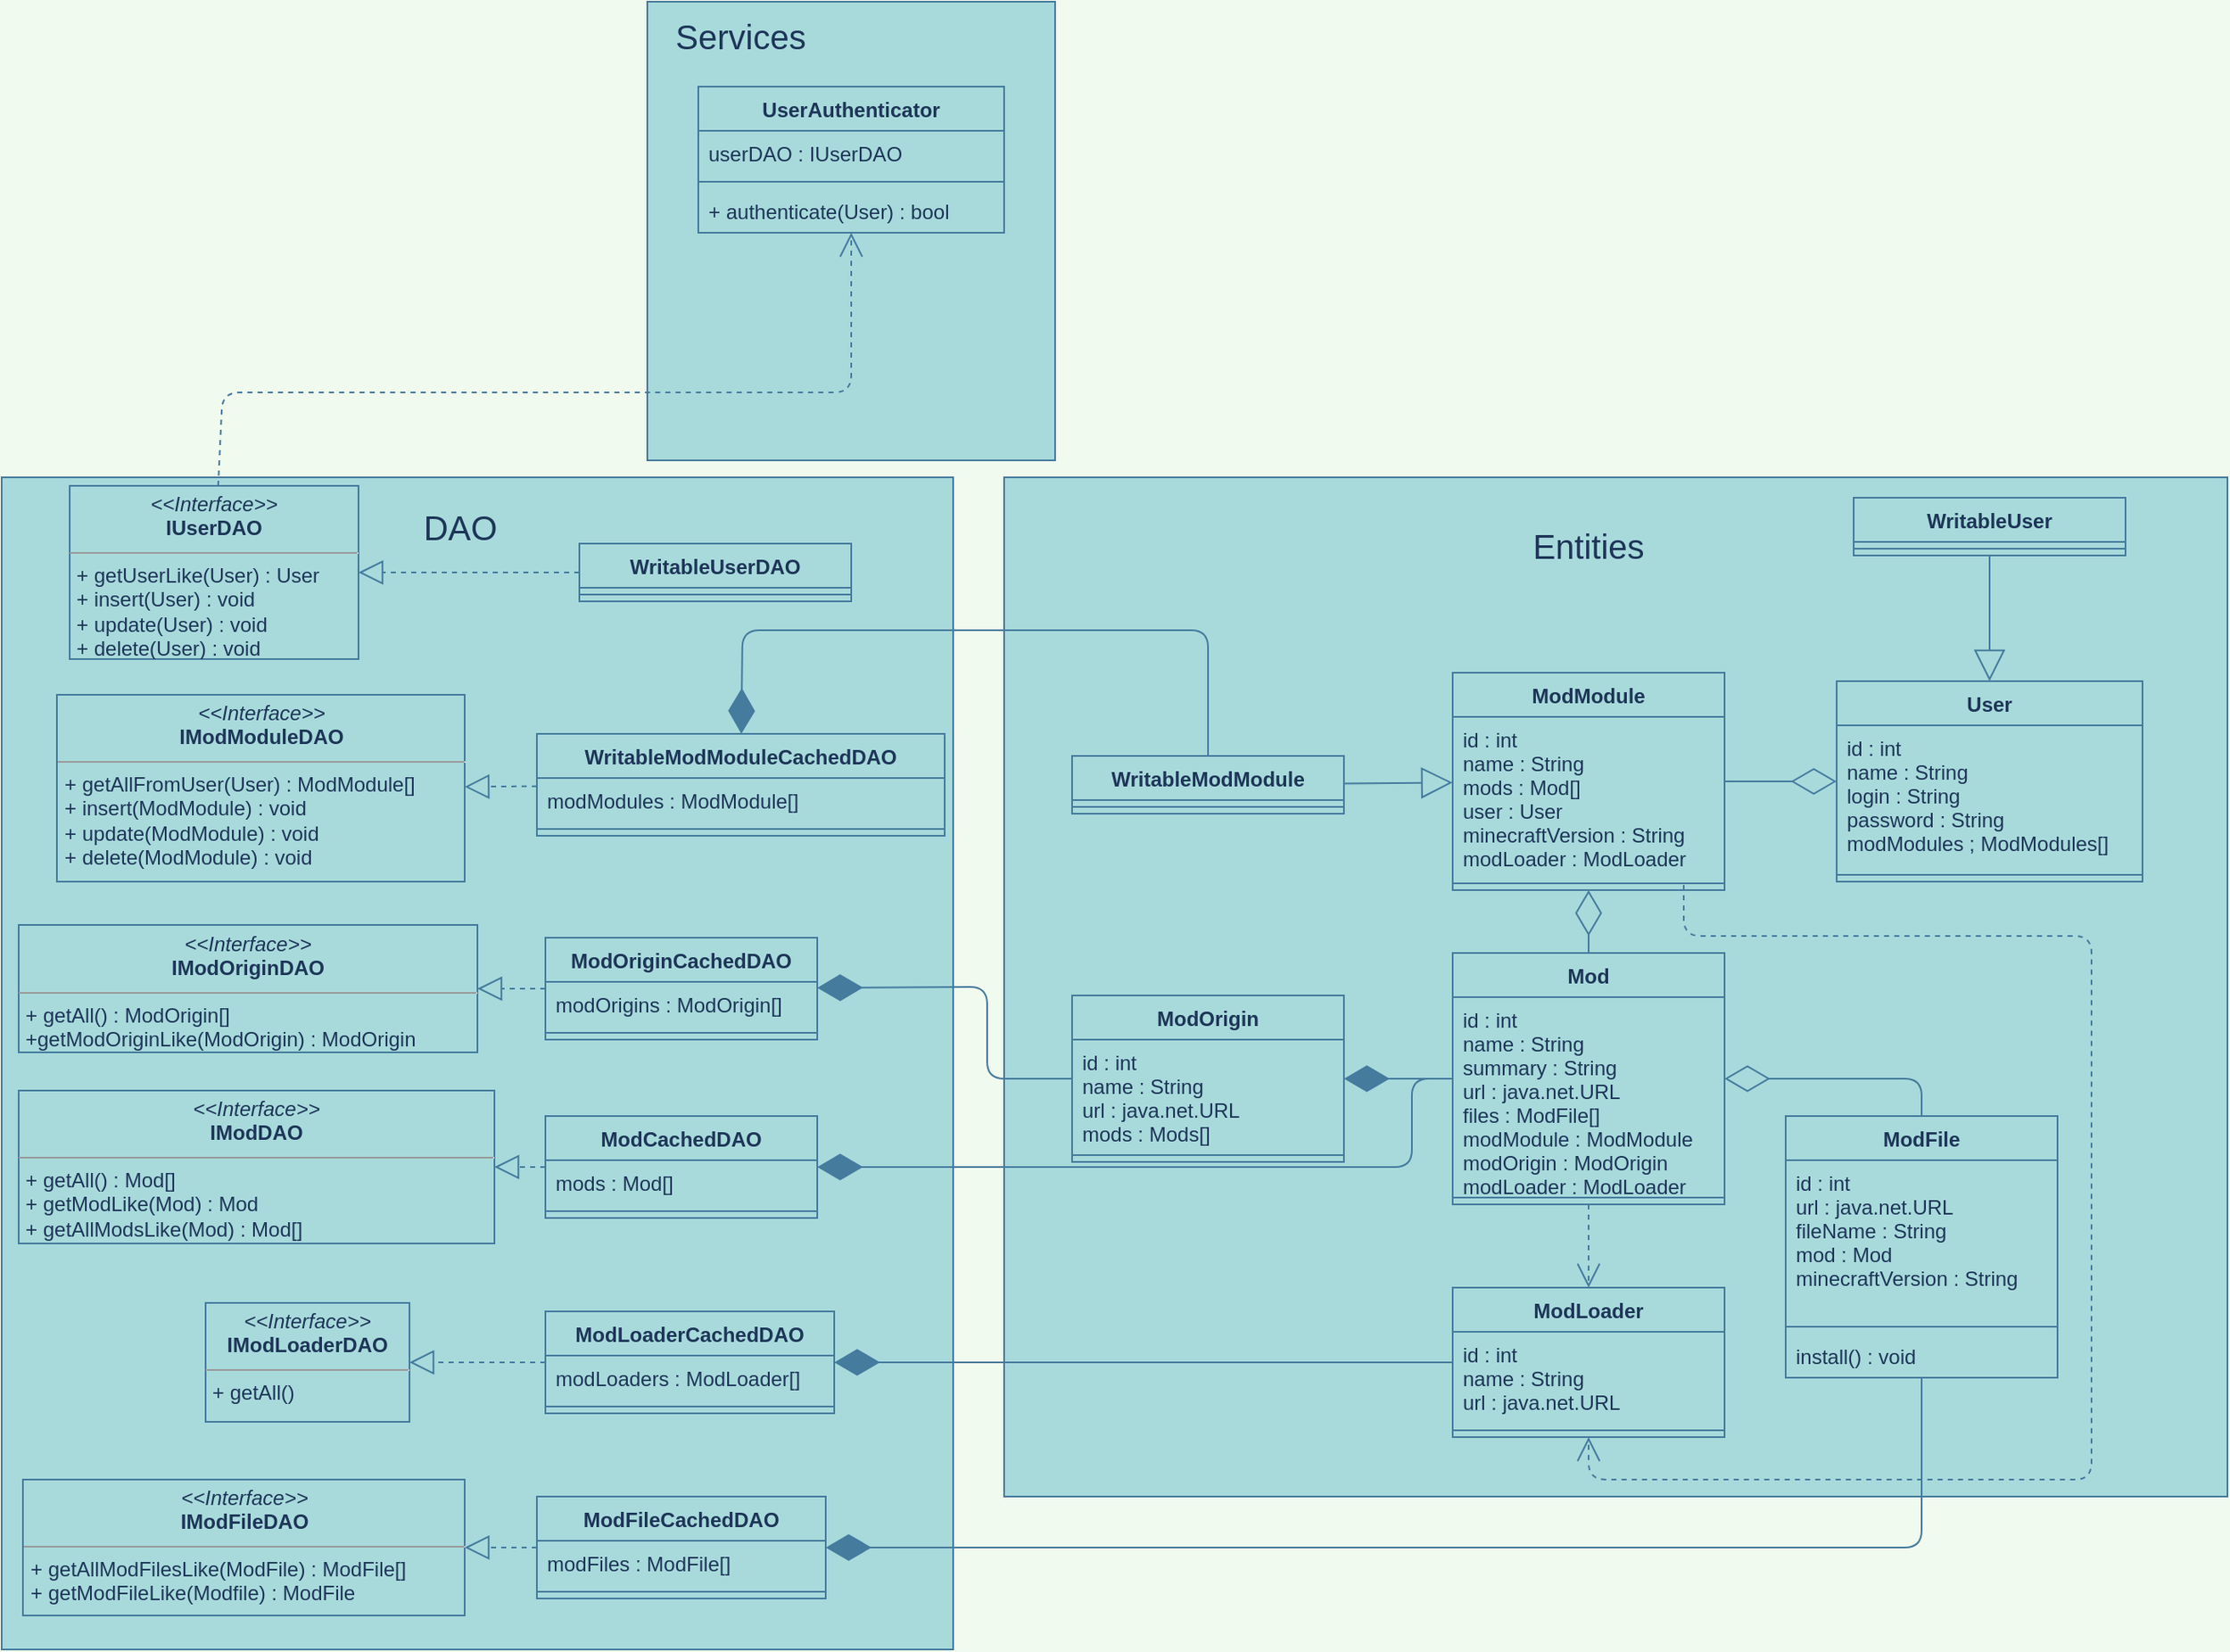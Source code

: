 <mxfile>
    <diagram id="C5RBs43oDa-KdzZeNtuy" name="Page-1">
        <mxGraphModel dx="672" dy="404" grid="1" gridSize="10" guides="1" tooltips="1" connect="1" arrows="1" fold="1" page="1" pageScale="1" pageWidth="1169" pageHeight="1654" background="#F1FAEE" math="0" shadow="0">
            <root>
                <mxCell id="WIyWlLk6GJQsqaUBKTNV-0"/>
                <mxCell id="WIyWlLk6GJQsqaUBKTNV-1" parent="WIyWlLk6GJQsqaUBKTNV-0"/>
                <mxCell id="xDDm10RkWFlWATZiak6k-32" value="" style="rounded=0;whiteSpace=wrap;html=1;sketch=0;fontSize=20;fontColor=#1D3557;strokeColor=#457B9D;fillColor=#A8DADC;" parent="WIyWlLk6GJQsqaUBKTNV-1" vertex="1">
                    <mxGeometry x="30" y="290" width="560" height="690" as="geometry"/>
                </mxCell>
                <mxCell id="xDDm10RkWFlWATZiak6k-29" value="" style="rounded=0;whiteSpace=wrap;html=1;sketch=0;fontColor=#1D3557;strokeColor=#457B9D;fillColor=#A8DADC;" parent="WIyWlLk6GJQsqaUBKTNV-1" vertex="1">
                    <mxGeometry x="620" y="290" width="720" height="600" as="geometry"/>
                </mxCell>
                <mxCell id="xDDm10RkWFlWATZiak6k-27" value="" style="rounded=0;whiteSpace=wrap;html=1;sketch=0;fontColor=#1D3557;strokeColor=#457B9D;fillColor=#A8DADC;" parent="WIyWlLk6GJQsqaUBKTNV-1" vertex="1">
                    <mxGeometry x="410" y="10" width="240" height="270" as="geometry"/>
                </mxCell>
                <mxCell id="Msy2JWlyMKsxeZaqXj0N-0" value="User" style="swimlane;fontStyle=1;align=center;verticalAlign=top;childLayout=stackLayout;horizontal=1;startSize=26;horizontalStack=0;resizeParent=1;resizeParentMax=0;resizeLast=0;collapsible=1;marginBottom=0;fillColor=#A8DADC;strokeColor=#457B9D;fontColor=#1D3557;" parent="WIyWlLk6GJQsqaUBKTNV-1" vertex="1">
                    <mxGeometry x="1110" y="410" width="180" height="118" as="geometry">
                        <mxRectangle x="374" y="390" width="80" height="26" as="alternateBounds"/>
                    </mxGeometry>
                </mxCell>
                <mxCell id="Msy2JWlyMKsxeZaqXj0N-1" value="id : int&#10;name : String&#10;login : String&#10;password : String&#10;modModules ; ModModules[]" style="text;strokeColor=none;fillColor=none;align=left;verticalAlign=top;spacingLeft=4;spacingRight=4;overflow=hidden;rotatable=0;points=[[0,0.5],[1,0.5]];portConstraint=eastwest;fontColor=#1D3557;" parent="Msy2JWlyMKsxeZaqXj0N-0" vertex="1">
                    <mxGeometry y="26" width="180" height="84" as="geometry"/>
                </mxCell>
                <mxCell id="Msy2JWlyMKsxeZaqXj0N-2" value="" style="line;strokeWidth=1;fillColor=none;align=left;verticalAlign=middle;spacingTop=-1;spacingLeft=3;spacingRight=3;rotatable=0;labelPosition=right;points=[];portConstraint=eastwest;strokeColor=#457B9D;fontColor=#1D3557;labelBackgroundColor=#F1FAEE;" parent="Msy2JWlyMKsxeZaqXj0N-0" vertex="1">
                    <mxGeometry y="110" width="180" height="8" as="geometry"/>
                </mxCell>
                <mxCell id="Msy2JWlyMKsxeZaqXj0N-4" value="Mod" style="swimlane;fontStyle=1;align=center;verticalAlign=top;childLayout=stackLayout;horizontal=1;startSize=26;horizontalStack=0;resizeParent=1;resizeParentMax=0;resizeLast=0;collapsible=1;marginBottom=0;fillColor=#A8DADC;strokeColor=#457B9D;fontColor=#1D3557;" parent="WIyWlLk6GJQsqaUBKTNV-1" vertex="1">
                    <mxGeometry x="884" y="570" width="160" height="148" as="geometry"/>
                </mxCell>
                <mxCell id="Msy2JWlyMKsxeZaqXj0N-5" value="id : int&#10;name : String&#10;summary : String&#10;url : java.net.URL&#10;files : ModFile[]&#10;modModule : ModModule&#10;modOrigin : ModOrigin&#10;modLoader : ModLoader" style="text;strokeColor=none;fillColor=none;align=left;verticalAlign=top;spacingLeft=4;spacingRight=4;overflow=hidden;rotatable=0;points=[[0,0.5],[1,0.5]];portConstraint=eastwest;fontColor=#1D3557;" parent="Msy2JWlyMKsxeZaqXj0N-4" vertex="1">
                    <mxGeometry y="26" width="160" height="114" as="geometry"/>
                </mxCell>
                <mxCell id="Msy2JWlyMKsxeZaqXj0N-6" value="" style="line;strokeWidth=1;fillColor=none;align=left;verticalAlign=middle;spacingTop=-1;spacingLeft=3;spacingRight=3;rotatable=0;labelPosition=right;points=[];portConstraint=eastwest;strokeColor=#457B9D;fontColor=#1D3557;labelBackgroundColor=#F1FAEE;" parent="Msy2JWlyMKsxeZaqXj0N-4" vertex="1">
                    <mxGeometry y="140" width="160" height="8" as="geometry"/>
                </mxCell>
                <mxCell id="Msy2JWlyMKsxeZaqXj0N-8" value="ModModule" style="swimlane;fontStyle=1;align=center;verticalAlign=top;childLayout=stackLayout;horizontal=1;startSize=26;horizontalStack=0;resizeParent=1;resizeParentMax=0;resizeLast=0;collapsible=1;marginBottom=0;fillColor=#A8DADC;strokeColor=#457B9D;fontColor=#1D3557;" parent="WIyWlLk6GJQsqaUBKTNV-1" vertex="1">
                    <mxGeometry x="884" y="405" width="160" height="128" as="geometry"/>
                </mxCell>
                <mxCell id="Msy2JWlyMKsxeZaqXj0N-9" value="id : int&#10;name : String&#10;mods : Mod[]&#10;user : User&#10;minecraftVersion : String&#10;modLoader : ModLoader" style="text;strokeColor=none;fillColor=none;align=left;verticalAlign=top;spacingLeft=4;spacingRight=4;overflow=hidden;rotatable=0;points=[[0,0.5],[1,0.5]];portConstraint=eastwest;fontColor=#1D3557;" parent="Msy2JWlyMKsxeZaqXj0N-8" vertex="1">
                    <mxGeometry y="26" width="160" height="94" as="geometry"/>
                </mxCell>
                <mxCell id="Msy2JWlyMKsxeZaqXj0N-10" value="" style="line;strokeWidth=1;fillColor=none;align=left;verticalAlign=middle;spacingTop=-1;spacingLeft=3;spacingRight=3;rotatable=0;labelPosition=right;points=[];portConstraint=eastwest;strokeColor=#457B9D;fontColor=#1D3557;labelBackgroundColor=#F1FAEE;" parent="Msy2JWlyMKsxeZaqXj0N-8" vertex="1">
                    <mxGeometry y="120" width="160" height="8" as="geometry"/>
                </mxCell>
                <mxCell id="Msy2JWlyMKsxeZaqXj0N-16" value="" style="endArrow=diamondThin;endFill=0;endSize=24;html=1;strokeColor=#457B9D;fontColor=#1D3557;labelBackgroundColor=#F1FAEE;" parent="WIyWlLk6GJQsqaUBKTNV-1" source="Msy2JWlyMKsxeZaqXj0N-4" target="Msy2JWlyMKsxeZaqXj0N-8" edge="1">
                    <mxGeometry width="160" relative="1" as="geometry">
                        <mxPoint x="950" y="635" as="sourcePoint"/>
                        <mxPoint x="1110" y="635" as="targetPoint"/>
                    </mxGeometry>
                </mxCell>
                <mxCell id="Msy2JWlyMKsxeZaqXj0N-17" value="WritableUserDAO" style="swimlane;fontStyle=1;align=center;verticalAlign=top;childLayout=stackLayout;horizontal=1;startSize=26;horizontalStack=0;resizeParent=1;resizeParentMax=0;resizeLast=0;collapsible=1;marginBottom=0;fillColor=#A8DADC;strokeColor=#457B9D;fontColor=#1D3557;" parent="WIyWlLk6GJQsqaUBKTNV-1" vertex="1">
                    <mxGeometry x="370" y="329" width="160" height="34" as="geometry"/>
                </mxCell>
                <mxCell id="Msy2JWlyMKsxeZaqXj0N-19" value="" style="line;strokeWidth=1;fillColor=none;align=left;verticalAlign=middle;spacingTop=-1;spacingLeft=3;spacingRight=3;rotatable=0;labelPosition=right;points=[];portConstraint=eastwest;strokeColor=#457B9D;fontColor=#1D3557;labelBackgroundColor=#F1FAEE;" parent="Msy2JWlyMKsxeZaqXj0N-17" vertex="1">
                    <mxGeometry y="26" width="160" height="8" as="geometry"/>
                </mxCell>
                <mxCell id="Msy2JWlyMKsxeZaqXj0N-21" value="ModCachedDAO" style="swimlane;fontStyle=1;align=center;verticalAlign=top;childLayout=stackLayout;horizontal=1;startSize=26;horizontalStack=0;resizeParent=1;resizeParentMax=0;resizeLast=0;collapsible=1;marginBottom=0;fillColor=#A8DADC;strokeColor=#457B9D;fontColor=#1D3557;" parent="WIyWlLk6GJQsqaUBKTNV-1" vertex="1">
                    <mxGeometry x="350" y="666" width="160" height="60" as="geometry"/>
                </mxCell>
                <mxCell id="Msy2JWlyMKsxeZaqXj0N-22" value="mods : Mod[]" style="text;strokeColor=none;fillColor=none;align=left;verticalAlign=top;spacingLeft=4;spacingRight=4;overflow=hidden;rotatable=0;points=[[0,0.5],[1,0.5]];portConstraint=eastwest;fontColor=#1D3557;" parent="Msy2JWlyMKsxeZaqXj0N-21" vertex="1">
                    <mxGeometry y="26" width="160" height="26" as="geometry"/>
                </mxCell>
                <mxCell id="Msy2JWlyMKsxeZaqXj0N-23" value="" style="line;strokeWidth=1;fillColor=none;align=left;verticalAlign=middle;spacingTop=-1;spacingLeft=3;spacingRight=3;rotatable=0;labelPosition=right;points=[];portConstraint=eastwest;strokeColor=#457B9D;fontColor=#1D3557;labelBackgroundColor=#F1FAEE;" parent="Msy2JWlyMKsxeZaqXj0N-21" vertex="1">
                    <mxGeometry y="52" width="160" height="8" as="geometry"/>
                </mxCell>
                <mxCell id="Msy2JWlyMKsxeZaqXj0N-25" value="ModOriginCachedDAO" style="swimlane;fontStyle=1;align=center;verticalAlign=top;childLayout=stackLayout;horizontal=1;startSize=26;horizontalStack=0;resizeParent=1;resizeParentMax=0;resizeLast=0;collapsible=1;marginBottom=0;fillColor=#A8DADC;strokeColor=#457B9D;fontColor=#1D3557;" parent="WIyWlLk6GJQsqaUBKTNV-1" vertex="1">
                    <mxGeometry x="350" y="561" width="160" height="60" as="geometry"/>
                </mxCell>
                <mxCell id="Msy2JWlyMKsxeZaqXj0N-26" value="modOrigins : ModOrigin[]" style="text;strokeColor=none;fillColor=none;align=left;verticalAlign=top;spacingLeft=4;spacingRight=4;overflow=hidden;rotatable=0;points=[[0,0.5],[1,0.5]];portConstraint=eastwest;fontColor=#1D3557;" parent="Msy2JWlyMKsxeZaqXj0N-25" vertex="1">
                    <mxGeometry y="26" width="160" height="26" as="geometry"/>
                </mxCell>
                <mxCell id="Msy2JWlyMKsxeZaqXj0N-27" value="" style="line;strokeWidth=1;fillColor=none;align=left;verticalAlign=middle;spacingTop=-1;spacingLeft=3;spacingRight=3;rotatable=0;labelPosition=right;points=[];portConstraint=eastwest;strokeColor=#457B9D;fontColor=#1D3557;labelBackgroundColor=#F1FAEE;" parent="Msy2JWlyMKsxeZaqXj0N-25" vertex="1">
                    <mxGeometry y="52" width="160" height="8" as="geometry"/>
                </mxCell>
                <mxCell id="Msy2JWlyMKsxeZaqXj0N-29" value="WritableModModuleCachedDAO" style="swimlane;fontStyle=1;align=center;verticalAlign=top;childLayout=stackLayout;horizontal=1;startSize=26;horizontalStack=0;resizeParent=1;resizeParentMax=0;resizeLast=0;collapsible=1;marginBottom=0;fillColor=#A8DADC;strokeColor=#457B9D;fontColor=#1D3557;" parent="WIyWlLk6GJQsqaUBKTNV-1" vertex="1">
                    <mxGeometry x="345" y="441" width="240" height="60" as="geometry"/>
                </mxCell>
                <mxCell id="Msy2JWlyMKsxeZaqXj0N-30" value="modModules : ModModule[]" style="text;strokeColor=none;fillColor=none;align=left;verticalAlign=top;spacingLeft=4;spacingRight=4;overflow=hidden;rotatable=0;points=[[0,0.5],[1,0.5]];portConstraint=eastwest;fontColor=#1D3557;" parent="Msy2JWlyMKsxeZaqXj0N-29" vertex="1">
                    <mxGeometry y="26" width="240" height="26" as="geometry"/>
                </mxCell>
                <mxCell id="Msy2JWlyMKsxeZaqXj0N-31" value="" style="line;strokeWidth=1;fillColor=none;align=left;verticalAlign=middle;spacingTop=-1;spacingLeft=3;spacingRight=3;rotatable=0;labelPosition=right;points=[];portConstraint=eastwest;strokeColor=#457B9D;fontColor=#1D3557;labelBackgroundColor=#F1FAEE;" parent="Msy2JWlyMKsxeZaqXj0N-29" vertex="1">
                    <mxGeometry y="52" width="240" height="8" as="geometry"/>
                </mxCell>
                <mxCell id="Msy2JWlyMKsxeZaqXj0N-63" value="&lt;p style=&quot;margin: 0px ; margin-top: 4px ; text-align: center&quot;&gt;&lt;i&gt;&amp;lt;&amp;lt;Interface&amp;gt;&amp;gt;&lt;/i&gt;&lt;br&gt;&lt;b&gt;IModDAO&lt;/b&gt;&lt;/p&gt;&lt;hr size=&quot;1&quot;&gt;&lt;p style=&quot;margin: 0px ; margin-left: 4px&quot;&gt;&lt;/p&gt;&lt;p style=&quot;margin: 0px ; margin-left: 4px&quot;&gt;+ getAll() : Mod[]&lt;/p&gt;&lt;p style=&quot;margin: 0px ; margin-left: 4px&quot;&gt;+ getModLike(Mod) : Mod&lt;/p&gt;&lt;p style=&quot;margin: 0px ; margin-left: 4px&quot;&gt;+ getAllModsLike(Mod) : Mod[]&lt;/p&gt;" style="verticalAlign=top;align=left;overflow=fill;fontSize=12;fontFamily=Helvetica;html=1;fillColor=#A8DADC;strokeColor=#457B9D;fontColor=#1D3557;" parent="WIyWlLk6GJQsqaUBKTNV-1" vertex="1">
                    <mxGeometry x="40" y="651" width="280" height="90" as="geometry"/>
                </mxCell>
                <mxCell id="Msy2JWlyMKsxeZaqXj0N-65" value="&lt;p style=&quot;margin: 0px ; margin-top: 4px ; text-align: center&quot;&gt;&lt;i&gt;&amp;lt;&amp;lt;Interface&amp;gt;&amp;gt;&lt;/i&gt;&lt;br&gt;&lt;b&gt;IModOriginDAO&lt;/b&gt;&lt;/p&gt;&lt;hr size=&quot;1&quot;&gt;&lt;p style=&quot;margin: 0px ; margin-left: 4px&quot;&gt;+ getAll() : ModOrigin[]&lt;/p&gt;&lt;p style=&quot;margin: 0px ; margin-left: 4px&quot;&gt;+getModOriginLike(ModOrigin) : ModOrigin&lt;/p&gt;" style="verticalAlign=top;align=left;overflow=fill;fontSize=12;fontFamily=Helvetica;html=1;fillColor=#A8DADC;strokeColor=#457B9D;fontColor=#1D3557;" parent="WIyWlLk6GJQsqaUBKTNV-1" vertex="1">
                    <mxGeometry x="40" y="553.5" width="270" height="75" as="geometry"/>
                </mxCell>
                <mxCell id="Msy2JWlyMKsxeZaqXj0N-66" value="&lt;p style=&quot;margin: 0px ; margin-top: 4px ; text-align: center&quot;&gt;&lt;i&gt;&amp;lt;&amp;lt;Interface&amp;gt;&amp;gt;&lt;/i&gt;&lt;br&gt;&lt;b&gt;IUserDAO&lt;/b&gt;&lt;/p&gt;&lt;hr size=&quot;1&quot;&gt;&lt;p style=&quot;margin: 0px ; margin-left: 4px&quot;&gt;&lt;span&gt;+ getUserLike(User) : User&lt;/span&gt;&lt;br&gt;&lt;/p&gt;&lt;p style=&quot;margin: 0px ; margin-left: 4px&quot;&gt;+ insert(User) : void&lt;span&gt;&lt;br&gt;&lt;/span&gt;&lt;/p&gt;&lt;p style=&quot;margin: 0px ; margin-left: 4px&quot;&gt;+ update(User) : void&lt;/p&gt;&lt;p style=&quot;margin: 0px ; margin-left: 4px&quot;&gt;+ delete(User) : void&lt;/p&gt;" style="verticalAlign=top;align=left;overflow=fill;fontSize=12;fontFamily=Helvetica;html=1;fillColor=#A8DADC;strokeColor=#457B9D;fontColor=#1D3557;" parent="WIyWlLk6GJQsqaUBKTNV-1" vertex="1">
                    <mxGeometry x="70" y="295" width="170" height="102" as="geometry"/>
                </mxCell>
                <mxCell id="Msy2JWlyMKsxeZaqXj0N-80" value="&lt;p style=&quot;margin: 0px ; margin-top: 4px ; text-align: center&quot;&gt;&lt;i&gt;&amp;lt;&amp;lt;Interface&amp;gt;&amp;gt;&lt;/i&gt;&lt;br&gt;&lt;b&gt;IModModuleDAO&lt;/b&gt;&lt;/p&gt;&lt;hr size=&quot;1&quot;&gt;&lt;p style=&quot;margin: 0px ; margin-left: 4px&quot;&gt;&lt;span&gt;+ getAllFromUser(User) : ModModule[]&lt;/span&gt;&lt;/p&gt;&lt;p style=&quot;margin: 0px ; margin-left: 4px&quot;&gt;&lt;span&gt;+ insert(ModModule) : void&lt;/span&gt;&lt;br&gt;&lt;/p&gt;&lt;p style=&quot;margin: 0px ; margin-left: 4px&quot;&gt;+ update(ModModule) : void&lt;/p&gt;&lt;p style=&quot;margin: 0px ; margin-left: 4px&quot;&gt;+ delete(ModModule) : void&lt;/p&gt;" style="verticalAlign=top;align=left;overflow=fill;fontSize=12;fontFamily=Helvetica;html=1;fillColor=#A8DADC;strokeColor=#457B9D;fontColor=#1D3557;" parent="WIyWlLk6GJQsqaUBKTNV-1" vertex="1">
                    <mxGeometry x="62.5" y="418" width="240" height="110" as="geometry"/>
                </mxCell>
                <mxCell id="Msy2JWlyMKsxeZaqXj0N-82" value="ModLoader" style="swimlane;fontStyle=1;align=center;verticalAlign=top;childLayout=stackLayout;horizontal=1;startSize=26;horizontalStack=0;resizeParent=1;resizeParentMax=0;resizeLast=0;collapsible=1;marginBottom=0;fillColor=#A8DADC;strokeColor=#457B9D;fontColor=#1D3557;" parent="WIyWlLk6GJQsqaUBKTNV-1" vertex="1">
                    <mxGeometry x="884" y="767" width="160" height="88" as="geometry"/>
                </mxCell>
                <mxCell id="Msy2JWlyMKsxeZaqXj0N-83" value="id : int&#10;name : String&#10;url : java.net.URL" style="text;strokeColor=none;fillColor=none;align=left;verticalAlign=top;spacingLeft=4;spacingRight=4;overflow=hidden;rotatable=0;points=[[0,0.5],[1,0.5]];portConstraint=eastwest;fontColor=#1D3557;" parent="Msy2JWlyMKsxeZaqXj0N-82" vertex="1">
                    <mxGeometry y="26" width="160" height="54" as="geometry"/>
                </mxCell>
                <mxCell id="Msy2JWlyMKsxeZaqXj0N-84" value="" style="line;strokeWidth=1;fillColor=none;align=left;verticalAlign=middle;spacingTop=-1;spacingLeft=3;spacingRight=3;rotatable=0;labelPosition=right;points=[];portConstraint=eastwest;strokeColor=#457B9D;fontColor=#1D3557;labelBackgroundColor=#F1FAEE;" parent="Msy2JWlyMKsxeZaqXj0N-82" vertex="1">
                    <mxGeometry y="80" width="160" height="8" as="geometry"/>
                </mxCell>
                <mxCell id="IGjnAmBnVTjMdXnASX4g-7" value="" style="endArrow=open;endSize=12;dashed=1;html=1;fontColor=#1D3557;strokeColor=#457B9D;fillColor=#A8DADC;labelBackgroundColor=#F1FAEE;" parent="WIyWlLk6GJQsqaUBKTNV-1" source="Msy2JWlyMKsxeZaqXj0N-4" target="Msy2JWlyMKsxeZaqXj0N-82" edge="1">
                    <mxGeometry width="160" relative="1" as="geometry">
                        <mxPoint x="970" y="633" as="sourcePoint"/>
                        <mxPoint x="1130" y="633" as="targetPoint"/>
                        <Array as="points">
                            <mxPoint x="964" y="743"/>
                        </Array>
                    </mxGeometry>
                </mxCell>
                <mxCell id="IGjnAmBnVTjMdXnASX4g-13" value="WritableModModule" style="swimlane;fontStyle=1;align=center;verticalAlign=top;childLayout=stackLayout;horizontal=1;startSize=26;horizontalStack=0;resizeParent=1;resizeParentMax=0;resizeLast=0;collapsible=1;marginBottom=0;rounded=0;sketch=0;fontColor=#1D3557;strokeColor=#457B9D;fillColor=#A8DADC;" parent="WIyWlLk6GJQsqaUBKTNV-1" vertex="1">
                    <mxGeometry x="660" y="454" width="160" height="34" as="geometry"/>
                </mxCell>
                <mxCell id="IGjnAmBnVTjMdXnASX4g-15" value="" style="line;strokeWidth=1;fillColor=none;align=left;verticalAlign=middle;spacingTop=-1;spacingLeft=3;spacingRight=3;rotatable=0;labelPosition=right;points=[];portConstraint=eastwest;strokeColor=#457B9D;fontColor=#1D3557;labelBackgroundColor=#F1FAEE;" parent="IGjnAmBnVTjMdXnASX4g-13" vertex="1">
                    <mxGeometry y="26" width="160" height="8" as="geometry"/>
                </mxCell>
                <mxCell id="IGjnAmBnVTjMdXnASX4g-21" value="ModLoaderCachedDAO" style="swimlane;fontStyle=1;align=center;verticalAlign=top;childLayout=stackLayout;horizontal=1;startSize=26;horizontalStack=0;resizeParent=1;resizeParentMax=0;resizeLast=0;collapsible=1;marginBottom=0;rounded=0;sketch=0;fontColor=#1D3557;strokeColor=#457B9D;fillColor=#A8DADC;" parent="WIyWlLk6GJQsqaUBKTNV-1" vertex="1">
                    <mxGeometry x="350" y="781" width="170" height="60" as="geometry"/>
                </mxCell>
                <mxCell id="IGjnAmBnVTjMdXnASX4g-22" value="modLoaders : ModLoader[]" style="text;strokeColor=none;fillColor=none;align=left;verticalAlign=top;spacingLeft=4;spacingRight=4;overflow=hidden;rotatable=0;points=[[0,0.5],[1,0.5]];portConstraint=eastwest;fontColor=#1D3557;" parent="IGjnAmBnVTjMdXnASX4g-21" vertex="1">
                    <mxGeometry y="26" width="170" height="26" as="geometry"/>
                </mxCell>
                <mxCell id="IGjnAmBnVTjMdXnASX4g-23" value="" style="line;strokeWidth=1;fillColor=none;align=left;verticalAlign=middle;spacingTop=-1;spacingLeft=3;spacingRight=3;rotatable=0;labelPosition=right;points=[];portConstraint=eastwest;strokeColor=#457B9D;fontColor=#1D3557;labelBackgroundColor=#F1FAEE;" parent="IGjnAmBnVTjMdXnASX4g-21" vertex="1">
                    <mxGeometry y="52" width="170" height="8" as="geometry"/>
                </mxCell>
                <mxCell id="IGjnAmBnVTjMdXnASX4g-26" value="&lt;p style=&quot;margin: 0px ; margin-top: 4px ; text-align: center&quot;&gt;&lt;i&gt;&amp;lt;&amp;lt;Interface&amp;gt;&amp;gt;&lt;/i&gt;&lt;br&gt;&lt;b&gt;IModLoaderDAO&lt;/b&gt;&lt;/p&gt;&lt;hr size=&quot;1&quot;&gt;&lt;p style=&quot;margin: 0px ; margin-left: 4px&quot;&gt;&lt;/p&gt;&lt;p style=&quot;margin: 0px ; margin-left: 4px&quot;&gt;+ getAll()&lt;/p&gt;&lt;p style=&quot;margin: 0px ; margin-left: 4px&quot;&gt;&lt;br&gt;&lt;/p&gt;" style="verticalAlign=top;align=left;overflow=fill;fontSize=12;fontFamily=Helvetica;html=1;rounded=0;sketch=0;fontColor=#1D3557;strokeColor=#457B9D;fillColor=#A8DADC;" parent="WIyWlLk6GJQsqaUBKTNV-1" vertex="1">
                    <mxGeometry x="150" y="776" width="120" height="70" as="geometry"/>
                </mxCell>
                <mxCell id="IGjnAmBnVTjMdXnASX4g-27" value="" style="endArrow=block;dashed=1;endFill=0;endSize=12;html=1;fontColor=#1D3557;strokeColor=#457B9D;fillColor=#A8DADC;labelBackgroundColor=#F1FAEE;" parent="WIyWlLk6GJQsqaUBKTNV-1" source="Msy2JWlyMKsxeZaqXj0N-17" target="Msy2JWlyMKsxeZaqXj0N-66" edge="1">
                    <mxGeometry width="160" relative="1" as="geometry">
                        <mxPoint x="530" y="619" as="sourcePoint"/>
                        <mxPoint x="690" y="619" as="targetPoint"/>
                    </mxGeometry>
                </mxCell>
                <mxCell id="IGjnAmBnVTjMdXnASX4g-28" value="" style="endArrow=block;dashed=1;endFill=0;endSize=12;html=1;fontColor=#1D3557;strokeColor=#457B9D;fillColor=#A8DADC;labelBackgroundColor=#F1FAEE;" parent="WIyWlLk6GJQsqaUBKTNV-1" source="Msy2JWlyMKsxeZaqXj0N-21" target="Msy2JWlyMKsxeZaqXj0N-63" edge="1">
                    <mxGeometry width="160" relative="1" as="geometry">
                        <mxPoint x="530" y="850" as="sourcePoint"/>
                        <mxPoint x="690" y="850" as="targetPoint"/>
                    </mxGeometry>
                </mxCell>
                <mxCell id="IGjnAmBnVTjMdXnASX4g-29" value="" style="endArrow=block;dashed=1;endFill=0;endSize=12;html=1;fontColor=#1D3557;strokeColor=#457B9D;fillColor=#A8DADC;labelBackgroundColor=#F1FAEE;" parent="WIyWlLk6GJQsqaUBKTNV-1" source="Msy2JWlyMKsxeZaqXj0N-25" target="Msy2JWlyMKsxeZaqXj0N-65" edge="1">
                    <mxGeometry width="160" relative="1" as="geometry">
                        <mxPoint x="530" y="619" as="sourcePoint"/>
                        <mxPoint x="690" y="619" as="targetPoint"/>
                    </mxGeometry>
                </mxCell>
                <mxCell id="IGjnAmBnVTjMdXnASX4g-30" value="" style="endArrow=block;dashed=1;endFill=0;endSize=12;html=1;fontColor=#1D3557;strokeColor=#457B9D;fillColor=#A8DADC;labelBackgroundColor=#F1FAEE;" parent="WIyWlLk6GJQsqaUBKTNV-1" source="Msy2JWlyMKsxeZaqXj0N-29" target="Msy2JWlyMKsxeZaqXj0N-80" edge="1">
                    <mxGeometry width="160" relative="1" as="geometry">
                        <mxPoint x="-10" y="505" as="sourcePoint"/>
                        <mxPoint x="410" y="410" as="targetPoint"/>
                        <Array as="points"/>
                    </mxGeometry>
                </mxCell>
                <mxCell id="IGjnAmBnVTjMdXnASX4g-31" value="" style="endArrow=block;dashed=1;endFill=0;endSize=12;html=1;fontColor=#1D3557;strokeColor=#457B9D;fillColor=#A8DADC;labelBackgroundColor=#F1FAEE;" parent="WIyWlLk6GJQsqaUBKTNV-1" source="IGjnAmBnVTjMdXnASX4g-21" target="IGjnAmBnVTjMdXnASX4g-26" edge="1">
                    <mxGeometry width="160" relative="1" as="geometry">
                        <mxPoint x="530" y="619" as="sourcePoint"/>
                        <mxPoint x="520" y="809" as="targetPoint"/>
                    </mxGeometry>
                </mxCell>
                <mxCell id="IGjnAmBnVTjMdXnASX4g-33" value="" style="endArrow=diamondThin;endFill=0;endSize=24;html=1;fontColor=#1D3557;strokeColor=#457B9D;fillColor=#A8DADC;labelBackgroundColor=#F1FAEE;" parent="WIyWlLk6GJQsqaUBKTNV-1" source="Msy2JWlyMKsxeZaqXj0N-8" target="Msy2JWlyMKsxeZaqXj0N-0" edge="1">
                    <mxGeometry width="160" relative="1" as="geometry">
                        <mxPoint x="970" y="593" as="sourcePoint"/>
                        <mxPoint x="1130" y="593" as="targetPoint"/>
                    </mxGeometry>
                </mxCell>
                <mxCell id="IGjnAmBnVTjMdXnASX4g-34" value="" style="endArrow=block;endSize=16;endFill=0;html=1;fontColor=#1D3557;strokeColor=#457B9D;fillColor=#A8DADC;labelBackgroundColor=#F1FAEE;" parent="WIyWlLk6GJQsqaUBKTNV-1" source="IGjnAmBnVTjMdXnASX4g-13" target="Msy2JWlyMKsxeZaqXj0N-8" edge="1">
                    <mxGeometry x="-0.537" y="-133" width="160" relative="1" as="geometry">
                        <mxPoint x="970" y="593" as="sourcePoint"/>
                        <mxPoint x="1130" y="593" as="targetPoint"/>
                        <mxPoint as="offset"/>
                    </mxGeometry>
                </mxCell>
                <mxCell id="IGjnAmBnVTjMdXnASX4g-35" value="UserAuthenticator" style="swimlane;fontStyle=1;align=center;verticalAlign=top;childLayout=stackLayout;horizontal=1;startSize=26;horizontalStack=0;resizeParent=1;resizeParentMax=0;resizeLast=0;collapsible=1;marginBottom=0;rounded=0;sketch=0;fontColor=#1D3557;strokeColor=#457B9D;fillColor=#A8DADC;" parent="WIyWlLk6GJQsqaUBKTNV-1" vertex="1">
                    <mxGeometry x="440" y="60" width="180" height="86" as="geometry"/>
                </mxCell>
                <mxCell id="IGjnAmBnVTjMdXnASX4g-36" value="userDAO : IUserDAO" style="text;strokeColor=none;fillColor=none;align=left;verticalAlign=top;spacingLeft=4;spacingRight=4;overflow=hidden;rotatable=0;points=[[0,0.5],[1,0.5]];portConstraint=eastwest;fontColor=#1D3557;" parent="IGjnAmBnVTjMdXnASX4g-35" vertex="1">
                    <mxGeometry y="26" width="180" height="26" as="geometry"/>
                </mxCell>
                <mxCell id="IGjnAmBnVTjMdXnASX4g-37" value="" style="line;strokeWidth=1;fillColor=none;align=left;verticalAlign=middle;spacingTop=-1;spacingLeft=3;spacingRight=3;rotatable=0;labelPosition=right;points=[];portConstraint=eastwest;strokeColor=#457B9D;fontColor=#1D3557;labelBackgroundColor=#F1FAEE;" parent="IGjnAmBnVTjMdXnASX4g-35" vertex="1">
                    <mxGeometry y="52" width="180" height="8" as="geometry"/>
                </mxCell>
                <mxCell id="IGjnAmBnVTjMdXnASX4g-38" value="+ authenticate(User) : bool" style="text;strokeColor=none;fillColor=none;align=left;verticalAlign=top;spacingLeft=4;spacingRight=4;overflow=hidden;rotatable=0;points=[[0,0.5],[1,0.5]];portConstraint=eastwest;fontColor=#1D3557;" parent="IGjnAmBnVTjMdXnASX4g-35" vertex="1">
                    <mxGeometry y="60" width="180" height="26" as="geometry"/>
                </mxCell>
                <mxCell id="IGjnAmBnVTjMdXnASX4g-50" value="" style="endArrow=open;endSize=12;dashed=1;html=1;fontColor=#1D3557;strokeColor=#457B9D;fillColor=#A8DADC;labelBackgroundColor=#F1FAEE;" parent="WIyWlLk6GJQsqaUBKTNV-1" source="Msy2JWlyMKsxeZaqXj0N-66" target="IGjnAmBnVTjMdXnASX4g-35" edge="1">
                    <mxGeometry x="-0.019" y="60" width="160" relative="1" as="geometry">
                        <mxPoint x="720" y="170" as="sourcePoint"/>
                        <mxPoint x="880" y="170" as="targetPoint"/>
                        <Array as="points">
                            <mxPoint x="160" y="240"/>
                            <mxPoint x="530" y="240"/>
                        </Array>
                        <mxPoint as="offset"/>
                    </mxGeometry>
                </mxCell>
                <mxCell id="IGjnAmBnVTjMdXnASX4g-51" value="" style="endArrow=diamondThin;endFill=1;endSize=24;html=1;fontColor=#1D3557;strokeColor=#457B9D;fillColor=#A8DADC;labelBackgroundColor=#F1FAEE;" parent="WIyWlLk6GJQsqaUBKTNV-1" source="Msy2JWlyMKsxeZaqXj0N-4" target="IGjnAmBnVTjMdXnASX4g-72" edge="1">
                    <mxGeometry width="160" relative="1" as="geometry">
                        <mxPoint x="650" y="733" as="sourcePoint"/>
                        <mxPoint x="800" y="620.115" as="targetPoint"/>
                    </mxGeometry>
                </mxCell>
                <mxCell id="IGjnAmBnVTjMdXnASX4g-72" value="ModOrigin" style="swimlane;fontStyle=1;align=center;verticalAlign=top;childLayout=stackLayout;horizontal=1;startSize=26;horizontalStack=0;resizeParent=1;resizeParentMax=0;resizeLast=0;collapsible=1;marginBottom=0;rounded=0;sketch=0;fontColor=#1D3557;strokeColor=#457B9D;fillColor=#A8DADC;" parent="WIyWlLk6GJQsqaUBKTNV-1" vertex="1">
                    <mxGeometry x="660" y="595" width="160" height="98" as="geometry"/>
                </mxCell>
                <mxCell id="IGjnAmBnVTjMdXnASX4g-73" value="id : int&#10;name : String&#10;url : java.net.URL&#10;mods : Mods[]" style="text;strokeColor=none;fillColor=none;align=left;verticalAlign=top;spacingLeft=4;spacingRight=4;overflow=hidden;rotatable=0;points=[[0,0.5],[1,0.5]];portConstraint=eastwest;fontColor=#1D3557;" parent="IGjnAmBnVTjMdXnASX4g-72" vertex="1">
                    <mxGeometry y="26" width="160" height="64" as="geometry"/>
                </mxCell>
                <mxCell id="IGjnAmBnVTjMdXnASX4g-74" value="" style="line;strokeWidth=1;fillColor=none;align=left;verticalAlign=middle;spacingTop=-1;spacingLeft=3;spacingRight=3;rotatable=0;labelPosition=right;points=[];portConstraint=eastwest;strokeColor=#457B9D;fontColor=#1D3557;labelBackgroundColor=#F1FAEE;" parent="IGjnAmBnVTjMdXnASX4g-72" vertex="1">
                    <mxGeometry y="90" width="160" height="8" as="geometry"/>
                </mxCell>
                <mxCell id="xDDm10RkWFlWATZiak6k-4" value="WritableUser" style="swimlane;fontStyle=1;align=center;verticalAlign=top;childLayout=stackLayout;horizontal=1;startSize=26;horizontalStack=0;resizeParent=1;resizeParentMax=0;resizeLast=0;collapsible=1;marginBottom=0;fillColor=#A8DADC;strokeColor=#457B9D;fontColor=#1D3557;" parent="WIyWlLk6GJQsqaUBKTNV-1" vertex="1">
                    <mxGeometry x="1120" y="302" width="160" height="34" as="geometry"/>
                </mxCell>
                <mxCell id="xDDm10RkWFlWATZiak6k-6" value="" style="line;strokeWidth=1;fillColor=none;align=left;verticalAlign=middle;spacingTop=-1;spacingLeft=3;spacingRight=3;rotatable=0;labelPosition=right;points=[];portConstraint=eastwest;strokeColor=#457B9D;fontColor=#1D3557;labelBackgroundColor=#F1FAEE;" parent="xDDm10RkWFlWATZiak6k-4" vertex="1">
                    <mxGeometry y="26" width="160" height="8" as="geometry"/>
                </mxCell>
                <mxCell id="xDDm10RkWFlWATZiak6k-9" value="" style="endArrow=block;endSize=16;endFill=0;html=1;fontColor=#1D3557;strokeColor=#457B9D;fillColor=#A8DADC;labelBackgroundColor=#F1FAEE;" parent="WIyWlLk6GJQsqaUBKTNV-1" source="xDDm10RkWFlWATZiak6k-4" target="Msy2JWlyMKsxeZaqXj0N-0" edge="1">
                    <mxGeometry width="160" relative="1" as="geometry">
                        <mxPoint x="640" y="543" as="sourcePoint"/>
                        <mxPoint x="800" y="543" as="targetPoint"/>
                    </mxGeometry>
                </mxCell>
                <mxCell id="xDDm10RkWFlWATZiak6k-28" value="Services" style="text;html=1;strokeColor=none;fillColor=none;align=center;verticalAlign=middle;whiteSpace=wrap;rounded=0;sketch=0;fontColor=#1D3557;fontSize=20;" parent="WIyWlLk6GJQsqaUBKTNV-1" vertex="1">
                    <mxGeometry x="445" y="20" width="40" height="20" as="geometry"/>
                </mxCell>
                <mxCell id="xDDm10RkWFlWATZiak6k-30" value="Entities" style="text;html=1;strokeColor=none;fillColor=none;align=center;verticalAlign=middle;whiteSpace=wrap;rounded=0;sketch=0;fontColor=#1D3557;fontSize=20;" parent="WIyWlLk6GJQsqaUBKTNV-1" vertex="1">
                    <mxGeometry x="944" y="320" width="40" height="20" as="geometry"/>
                </mxCell>
                <mxCell id="xDDm10RkWFlWATZiak6k-33" value="DAO" style="text;html=1;strokeColor=none;fillColor=none;align=center;verticalAlign=middle;whiteSpace=wrap;rounded=0;sketch=0;fontSize=20;fontColor=#1D3557;" parent="WIyWlLk6GJQsqaUBKTNV-1" vertex="1">
                    <mxGeometry x="280" y="309" width="40" height="20" as="geometry"/>
                </mxCell>
                <mxCell id="xDDm10RkWFlWATZiak6k-34" value="" style="endArrow=diamondThin;endFill=1;endSize=24;html=1;fontSize=20;fontColor=#1D3557;strokeColor=#457B9D;fillColor=#A8DADC;labelBackgroundColor=#F1FAEE;" parent="WIyWlLk6GJQsqaUBKTNV-1" source="Msy2JWlyMKsxeZaqXj0N-82" target="IGjnAmBnVTjMdXnASX4g-21" edge="1">
                    <mxGeometry width="160" relative="1" as="geometry">
                        <mxPoint x="620" y="620" as="sourcePoint"/>
                        <mxPoint x="780" y="620" as="targetPoint"/>
                        <Array as="points"/>
                    </mxGeometry>
                </mxCell>
                <mxCell id="xDDm10RkWFlWATZiak6k-35" value="" style="endArrow=diamondThin;endFill=1;endSize=24;html=1;fontSize=20;fontColor=#1D3557;strokeColor=#457B9D;fillColor=#A8DADC;labelBackgroundColor=#F1FAEE;" parent="WIyWlLk6GJQsqaUBKTNV-1" source="IGjnAmBnVTjMdXnASX4g-13" target="Msy2JWlyMKsxeZaqXj0N-29" edge="1">
                    <mxGeometry width="160" relative="1" as="geometry">
                        <mxPoint x="540" y="600" as="sourcePoint"/>
                        <mxPoint x="700" y="600" as="targetPoint"/>
                        <Array as="points">
                            <mxPoint x="740" y="380"/>
                            <mxPoint x="466" y="380"/>
                        </Array>
                    </mxGeometry>
                </mxCell>
                <mxCell id="xDDm10RkWFlWATZiak6k-36" value="" style="endArrow=diamondThin;endFill=1;endSize=24;html=1;fontSize=20;fontColor=#1D3557;strokeColor=#457B9D;fillColor=#A8DADC;labelBackgroundColor=#F1FAEE;" parent="WIyWlLk6GJQsqaUBKTNV-1" source="IGjnAmBnVTjMdXnASX4g-72" target="Msy2JWlyMKsxeZaqXj0N-25" edge="1">
                    <mxGeometry width="160" relative="1" as="geometry">
                        <mxPoint x="540" y="680" as="sourcePoint"/>
                        <mxPoint x="700" y="680" as="targetPoint"/>
                        <Array as="points">
                            <mxPoint x="610" y="644"/>
                            <mxPoint x="610" y="590"/>
                        </Array>
                    </mxGeometry>
                </mxCell>
                <mxCell id="xDDm10RkWFlWATZiak6k-37" value="" style="endArrow=diamondThin;endFill=1;endSize=24;html=1;fontSize=20;fontColor=#1D3557;strokeColor=#457B9D;fillColor=#A8DADC;labelBackgroundColor=#F1FAEE;" parent="WIyWlLk6GJQsqaUBKTNV-1" source="Msy2JWlyMKsxeZaqXj0N-4" target="Msy2JWlyMKsxeZaqXj0N-21" edge="1">
                    <mxGeometry width="160" relative="1" as="geometry">
                        <mxPoint x="540" y="600" as="sourcePoint"/>
                        <mxPoint x="180" y="470" as="targetPoint"/>
                        <Array as="points">
                            <mxPoint x="860" y="644"/>
                            <mxPoint x="860" y="696"/>
                        </Array>
                    </mxGeometry>
                </mxCell>
                <mxCell id="T4L8kR7H5dC4uKNM8TBh-1" value="" style="endArrow=open;endSize=12;dashed=1;html=1;strokeColor=#457B9D;fontColor=#1D3557;labelBackgroundColor=#F1FAEE;" parent="WIyWlLk6GJQsqaUBKTNV-1" target="Msy2JWlyMKsxeZaqXj0N-82" edge="1">
                    <mxGeometry width="160" relative="1" as="geometry">
                        <mxPoint x="1020" y="530" as="sourcePoint"/>
                        <mxPoint x="930" y="590" as="targetPoint"/>
                        <Array as="points">
                            <mxPoint x="1020" y="560"/>
                            <mxPoint x="1260" y="560"/>
                            <mxPoint x="1260" y="880"/>
                            <mxPoint x="964" y="880"/>
                        </Array>
                    </mxGeometry>
                </mxCell>
                <mxCell id="9o1OG2IpshZ12NqXuw19-0" value="ModFile" style="swimlane;fontStyle=1;align=center;verticalAlign=top;childLayout=stackLayout;horizontal=1;startSize=26;horizontalStack=0;resizeParent=1;resizeParentMax=0;resizeLast=0;collapsible=1;marginBottom=0;fillColor=#A8DADC;strokeColor=#457B9D;fontColor=#1D3557;" parent="WIyWlLk6GJQsqaUBKTNV-1" vertex="1">
                    <mxGeometry x="1080" y="666" width="160" height="154" as="geometry"/>
                </mxCell>
                <mxCell id="9o1OG2IpshZ12NqXuw19-1" value="id : int&#10;url : java.net.URL&#10;fileName : String&#10;mod : Mod&#10;minecraftVersion : String" style="text;strokeColor=none;fillColor=none;align=left;verticalAlign=top;spacingLeft=4;spacingRight=4;overflow=hidden;rotatable=0;points=[[0,0.5],[1,0.5]];portConstraint=eastwest;fontColor=#1D3557;" parent="9o1OG2IpshZ12NqXuw19-0" vertex="1">
                    <mxGeometry y="26" width="160" height="94" as="geometry"/>
                </mxCell>
                <mxCell id="9o1OG2IpshZ12NqXuw19-2" value="" style="line;strokeWidth=1;fillColor=none;align=left;verticalAlign=middle;spacingTop=-1;spacingLeft=3;spacingRight=3;rotatable=0;labelPosition=right;points=[];portConstraint=eastwest;labelBackgroundColor=#F1FAEE;strokeColor=#457B9D;fontColor=#1D3557;" parent="9o1OG2IpshZ12NqXuw19-0" vertex="1">
                    <mxGeometry y="120" width="160" height="8" as="geometry"/>
                </mxCell>
                <mxCell id="9o1OG2IpshZ12NqXuw19-3" value="install() : void" style="text;strokeColor=none;fillColor=none;align=left;verticalAlign=top;spacingLeft=4;spacingRight=4;overflow=hidden;rotatable=0;points=[[0,0.5],[1,0.5]];portConstraint=eastwest;fontColor=#1D3557;" parent="9o1OG2IpshZ12NqXuw19-0" vertex="1">
                    <mxGeometry y="128" width="160" height="26" as="geometry"/>
                </mxCell>
                <mxCell id="9o1OG2IpshZ12NqXuw19-5" value="&lt;p style=&quot;margin: 0px ; margin-top: 4px ; text-align: center&quot;&gt;&lt;i&gt;&amp;lt;&amp;lt;Interface&amp;gt;&amp;gt;&lt;/i&gt;&lt;br&gt;&lt;b&gt;IModFileDAO&lt;/b&gt;&lt;/p&gt;&lt;hr size=&quot;1&quot;&gt;&lt;p style=&quot;margin: 0px ; margin-left: 4px&quot;&gt;+ getAllModFilesLike(ModFile) : ModFile[]&lt;br&gt;&lt;/p&gt;&lt;p style=&quot;margin: 0px ; margin-left: 4px&quot;&gt;+ getModFileLike(Modfile) : ModFile&lt;/p&gt;" style="verticalAlign=top;align=left;overflow=fill;fontSize=12;fontFamily=Helvetica;html=1;rounded=0;sketch=0;fontColor=#1D3557;strokeColor=#457B9D;fillColor=#A8DADC;" parent="WIyWlLk6GJQsqaUBKTNV-1" vertex="1">
                    <mxGeometry x="42.5" y="880" width="260" height="80" as="geometry"/>
                </mxCell>
                <mxCell id="9o1OG2IpshZ12NqXuw19-7" value="ModFileCachedDAO" style="swimlane;fontStyle=1;align=center;verticalAlign=top;childLayout=stackLayout;horizontal=1;startSize=26;horizontalStack=0;resizeParent=1;resizeParentMax=0;resizeLast=0;collapsible=1;marginBottom=0;rounded=0;sketch=0;fontColor=#1D3557;strokeColor=#457B9D;fillColor=#A8DADC;" parent="WIyWlLk6GJQsqaUBKTNV-1" vertex="1">
                    <mxGeometry x="345" y="890" width="170" height="60" as="geometry"/>
                </mxCell>
                <mxCell id="9o1OG2IpshZ12NqXuw19-8" value="modFiles : ModFile[]" style="text;strokeColor=none;fillColor=none;align=left;verticalAlign=top;spacingLeft=4;spacingRight=4;overflow=hidden;rotatable=0;points=[[0,0.5],[1,0.5]];portConstraint=eastwest;fontColor=#1D3557;" parent="9o1OG2IpshZ12NqXuw19-7" vertex="1">
                    <mxGeometry y="26" width="170" height="26" as="geometry"/>
                </mxCell>
                <mxCell id="9o1OG2IpshZ12NqXuw19-9" value="" style="line;strokeWidth=1;fillColor=none;align=left;verticalAlign=middle;spacingTop=-1;spacingLeft=3;spacingRight=3;rotatable=0;labelPosition=right;points=[];portConstraint=eastwest;strokeColor=#457B9D;fontColor=#1D3557;labelBackgroundColor=#F1FAEE;" parent="9o1OG2IpshZ12NqXuw19-7" vertex="1">
                    <mxGeometry y="52" width="170" height="8" as="geometry"/>
                </mxCell>
                <mxCell id="9o1OG2IpshZ12NqXuw19-10" value="" style="endArrow=block;dashed=1;endFill=0;endSize=12;html=1;fontColor=#1D3557;strokeColor=#457B9D;fillColor=#A8DADC;" parent="WIyWlLk6GJQsqaUBKTNV-1" source="9o1OG2IpshZ12NqXuw19-7" target="9o1OG2IpshZ12NqXuw19-5" edge="1">
                    <mxGeometry width="160" relative="1" as="geometry">
                        <mxPoint x="450" y="960" as="sourcePoint"/>
                        <mxPoint x="610" y="960" as="targetPoint"/>
                    </mxGeometry>
                </mxCell>
                <mxCell id="9o1OG2IpshZ12NqXuw19-11" value="" style="endArrow=diamondThin;endFill=1;endSize=24;html=1;fontColor=#1D3557;strokeColor=#457B9D;fillColor=#A8DADC;" parent="WIyWlLk6GJQsqaUBKTNV-1" source="9o1OG2IpshZ12NqXuw19-0" target="9o1OG2IpshZ12NqXuw19-7" edge="1">
                    <mxGeometry width="160" relative="1" as="geometry">
                        <mxPoint x="890" y="770" as="sourcePoint"/>
                        <mxPoint x="1050" y="770" as="targetPoint"/>
                        <Array as="points">
                            <mxPoint x="1160" y="920"/>
                        </Array>
                    </mxGeometry>
                </mxCell>
                <mxCell id="9o1OG2IpshZ12NqXuw19-12" value="" style="endArrow=diamondThin;endFill=0;endSize=24;html=1;fontColor=#1D3557;strokeColor=#457B9D;fillColor=#A8DADC;" parent="WIyWlLk6GJQsqaUBKTNV-1" source="9o1OG2IpshZ12NqXuw19-0" target="Msy2JWlyMKsxeZaqXj0N-4" edge="1">
                    <mxGeometry width="160" relative="1" as="geometry">
                        <mxPoint x="930" y="580" as="sourcePoint"/>
                        <mxPoint x="1090" y="580" as="targetPoint"/>
                        <Array as="points">
                            <mxPoint x="1160" y="644"/>
                        </Array>
                    </mxGeometry>
                </mxCell>
            </root>
        </mxGraphModel>
    </diagram>
</mxfile>